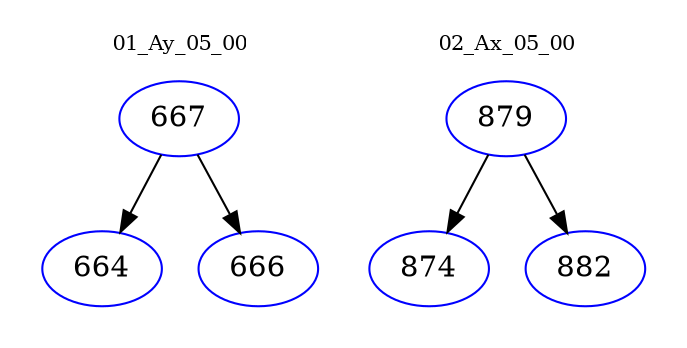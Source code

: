 digraph{
subgraph cluster_0 {
color = white
label = "01_Ay_05_00";
fontsize=10;
T0_667 [label="667", color="blue"]
T0_667 -> T0_664 [color="black"]
T0_664 [label="664", color="blue"]
T0_667 -> T0_666 [color="black"]
T0_666 [label="666", color="blue"]
}
subgraph cluster_1 {
color = white
label = "02_Ax_05_00";
fontsize=10;
T1_879 [label="879", color="blue"]
T1_879 -> T1_874 [color="black"]
T1_874 [label="874", color="blue"]
T1_879 -> T1_882 [color="black"]
T1_882 [label="882", color="blue"]
}
}
